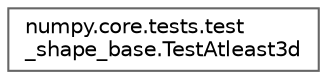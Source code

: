 digraph "Graphical Class Hierarchy"
{
 // LATEX_PDF_SIZE
  bgcolor="transparent";
  edge [fontname=Helvetica,fontsize=10,labelfontname=Helvetica,labelfontsize=10];
  node [fontname=Helvetica,fontsize=10,shape=box,height=0.2,width=0.4];
  rankdir="LR";
  Node0 [id="Node000000",label="numpy.core.tests.test\l_shape_base.TestAtleast3d",height=0.2,width=0.4,color="grey40", fillcolor="white", style="filled",URL="$da/dd2/classnumpy_1_1core_1_1tests_1_1test__shape__base_1_1TestAtleast3d.html",tooltip=" "];
}
